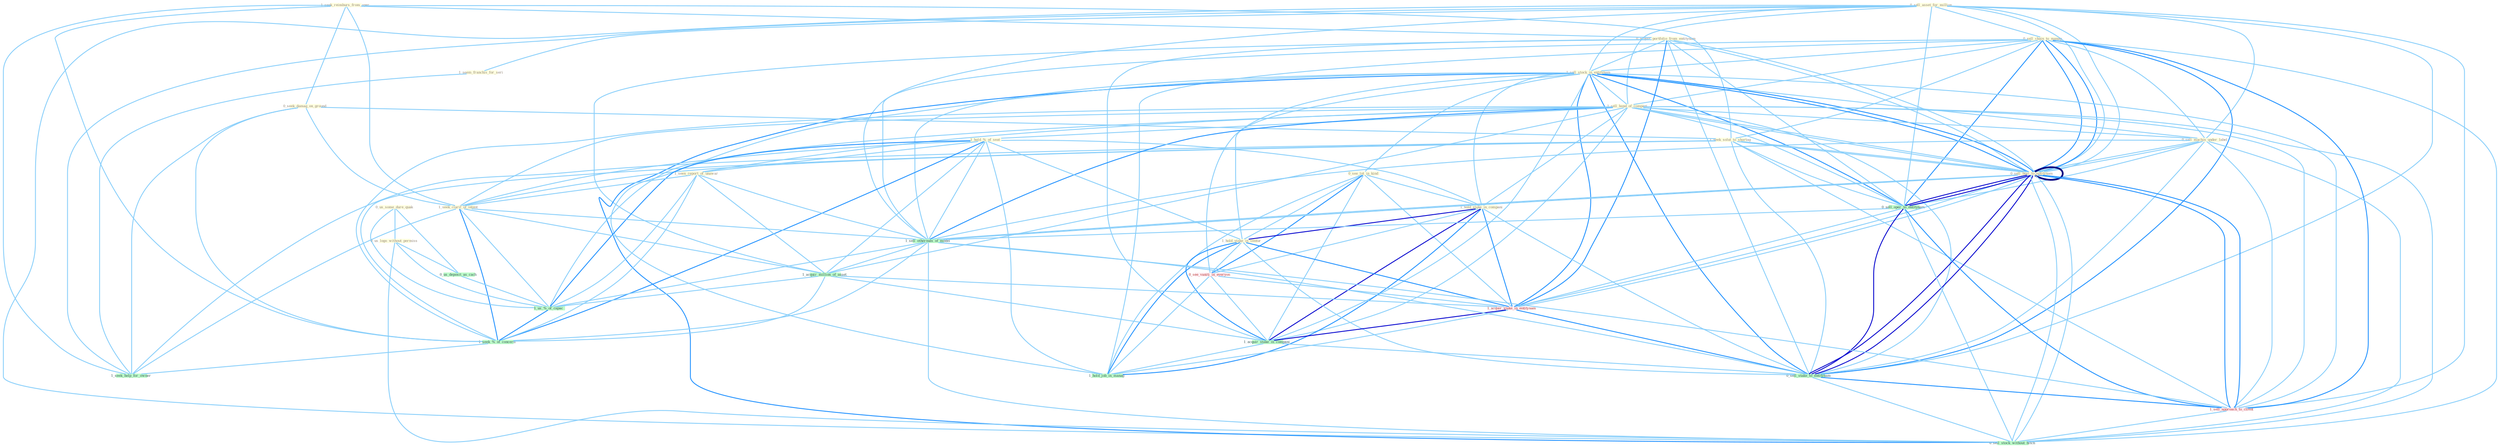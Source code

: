 Graph G{ 
    node
    [shape=polygon,style=filled,width=.5,height=.06,color="#BDFCC9",fixedsize=true,fontsize=4,
    fontcolor="#2f4f4f"];
    {node
    [color="#ffffe0", fontcolor="#8b7d6b"] "1_seek_reimburs_from_oper " "0_sell_asset_for_million " "0_seek_damag_on_ground " "0_sell_chain_to_manag " "1_seem_franchis_for_seri " "0_acquir_portfolio_from_entitynam " "1_sell_stock_in_entitynam " "1_seek_solut_to_shortag " "1_sell_bond_of_compani " "0_sell_machin_under_label " "0_see_lot_in_kind " "0_sell_busi_to_entitynam " "1_hold_%_of_seat " "0_sell_busi_to_entitynam " "1_seen_report_of_unawar " "1_seek_clarif_of_intent " "1_hold_stake_in_compani " "0_us_some_dure_quak " "0_us_logo_without_permiss " "1_hold_stake_in_ventur "}
{node [color="#fff0f5", fontcolor="#b22222"] "0_see_vaniti_in_everyon " "1_acquir_stake_in_entitynam " "1_sell_approach_to_client "}
edge [color="#B0E2FF"];

	"1_seek_reimburs_from_oper " -- "0_seek_damag_on_ground " [w="1", color="#87cefa" ];
	"1_seek_reimburs_from_oper " -- "0_acquir_portfolio_from_entitynam " [w="1", color="#87cefa" ];
	"1_seek_reimburs_from_oper " -- "1_seek_solut_to_shortag " [w="1", color="#87cefa" ];
	"1_seek_reimburs_from_oper " -- "1_seek_clarif_of_intent " [w="1", color="#87cefa" ];
	"1_seek_reimburs_from_oper " -- "1_seek_%_of_concern " [w="1", color="#87cefa" ];
	"1_seek_reimburs_from_oper " -- "1_seek_help_for_owner " [w="1", color="#87cefa" ];
	"0_sell_asset_for_million " -- "0_sell_chain_to_manag " [w="1", color="#87cefa" ];
	"0_sell_asset_for_million " -- "1_seem_franchis_for_seri " [w="1", color="#87cefa" ];
	"0_sell_asset_for_million " -- "1_sell_stock_in_entitynam " [w="1", color="#87cefa" ];
	"0_sell_asset_for_million " -- "1_sell_bond_of_compani " [w="1", color="#87cefa" ];
	"0_sell_asset_for_million " -- "0_sell_machin_under_label " [w="1", color="#87cefa" ];
	"0_sell_asset_for_million " -- "0_sell_busi_to_entitynam " [w="1", color="#87cefa" ];
	"0_sell_asset_for_million " -- "0_sell_busi_to_entitynam " [w="1", color="#87cefa" ];
	"0_sell_asset_for_million " -- "0_sell_oper_to_entitynam " [w="1", color="#87cefa" ];
	"0_sell_asset_for_million " -- "1_sell_othernum_of_model " [w="1", color="#87cefa" ];
	"0_sell_asset_for_million " -- "0_sell_stake_to_entitynam " [w="1", color="#87cefa" ];
	"0_sell_asset_for_million " -- "1_sell_approach_to_client " [w="1", color="#87cefa" ];
	"0_sell_asset_for_million " -- "0_sell_stock_without_hitch " [w="1", color="#87cefa" ];
	"0_sell_asset_for_million " -- "1_seek_help_for_owner " [w="1", color="#87cefa" ];
	"0_seek_damag_on_ground " -- "1_seek_solut_to_shortag " [w="1", color="#87cefa" ];
	"0_seek_damag_on_ground " -- "1_seek_clarif_of_intent " [w="1", color="#87cefa" ];
	"0_seek_damag_on_ground " -- "1_seek_%_of_concern " [w="1", color="#87cefa" ];
	"0_seek_damag_on_ground " -- "1_seek_help_for_owner " [w="1", color="#87cefa" ];
	"0_sell_chain_to_manag " -- "1_sell_stock_in_entitynam " [w="1", color="#87cefa" ];
	"0_sell_chain_to_manag " -- "1_seek_solut_to_shortag " [w="1", color="#87cefa" ];
	"0_sell_chain_to_manag " -- "1_sell_bond_of_compani " [w="1", color="#87cefa" ];
	"0_sell_chain_to_manag " -- "0_sell_machin_under_label " [w="1", color="#87cefa" ];
	"0_sell_chain_to_manag " -- "0_sell_busi_to_entitynam " [w="2", color="#1e90ff" , len=0.8];
	"0_sell_chain_to_manag " -- "0_sell_busi_to_entitynam " [w="2", color="#1e90ff" , len=0.8];
	"0_sell_chain_to_manag " -- "0_sell_oper_to_entitynam " [w="2", color="#1e90ff" , len=0.8];
	"0_sell_chain_to_manag " -- "1_sell_othernum_of_model " [w="1", color="#87cefa" ];
	"0_sell_chain_to_manag " -- "0_sell_stake_to_entitynam " [w="2", color="#1e90ff" , len=0.8];
	"0_sell_chain_to_manag " -- "1_sell_approach_to_client " [w="2", color="#1e90ff" , len=0.8];
	"0_sell_chain_to_manag " -- "1_hold_job_in_manag " [w="1", color="#87cefa" ];
	"0_sell_chain_to_manag " -- "0_sell_stock_without_hitch " [w="1", color="#87cefa" ];
	"1_seem_franchis_for_seri " -- "1_seek_help_for_owner " [w="1", color="#87cefa" ];
	"0_acquir_portfolio_from_entitynam " -- "1_sell_stock_in_entitynam " [w="1", color="#87cefa" ];
	"0_acquir_portfolio_from_entitynam " -- "0_sell_busi_to_entitynam " [w="1", color="#87cefa" ];
	"0_acquir_portfolio_from_entitynam " -- "0_sell_busi_to_entitynam " [w="1", color="#87cefa" ];
	"0_acquir_portfolio_from_entitynam " -- "0_sell_oper_to_entitynam " [w="1", color="#87cefa" ];
	"0_acquir_portfolio_from_entitynam " -- "1_acquir_million_of_asset " [w="1", color="#87cefa" ];
	"0_acquir_portfolio_from_entitynam " -- "1_acquir_stake_in_entitynam " [w="2", color="#1e90ff" , len=0.8];
	"0_acquir_portfolio_from_entitynam " -- "1_acquir_stake_in_compani " [w="1", color="#87cefa" ];
	"0_acquir_portfolio_from_entitynam " -- "0_sell_stake_to_entitynam " [w="1", color="#87cefa" ];
	"1_sell_stock_in_entitynam " -- "1_sell_bond_of_compani " [w="1", color="#87cefa" ];
	"1_sell_stock_in_entitynam " -- "0_sell_machin_under_label " [w="1", color="#87cefa" ];
	"1_sell_stock_in_entitynam " -- "0_see_lot_in_kind " [w="1", color="#87cefa" ];
	"1_sell_stock_in_entitynam " -- "0_sell_busi_to_entitynam " [w="2", color="#1e90ff" , len=0.8];
	"1_sell_stock_in_entitynam " -- "0_sell_busi_to_entitynam " [w="2", color="#1e90ff" , len=0.8];
	"1_sell_stock_in_entitynam " -- "1_hold_stake_in_compani " [w="1", color="#87cefa" ];
	"1_sell_stock_in_entitynam " -- "1_hold_stake_in_ventur " [w="1", color="#87cefa" ];
	"1_sell_stock_in_entitynam " -- "0_sell_oper_to_entitynam " [w="2", color="#1e90ff" , len=0.8];
	"1_sell_stock_in_entitynam " -- "1_sell_othernum_of_model " [w="1", color="#87cefa" ];
	"1_sell_stock_in_entitynam " -- "0_see_vaniti_in_everyon " [w="1", color="#87cefa" ];
	"1_sell_stock_in_entitynam " -- "1_acquir_stake_in_entitynam " [w="2", color="#1e90ff" , len=0.8];
	"1_sell_stock_in_entitynam " -- "1_acquir_stake_in_compani " [w="1", color="#87cefa" ];
	"1_sell_stock_in_entitynam " -- "0_sell_stake_to_entitynam " [w="2", color="#1e90ff" , len=0.8];
	"1_sell_stock_in_entitynam " -- "1_sell_approach_to_client " [w="1", color="#87cefa" ];
	"1_sell_stock_in_entitynam " -- "1_hold_job_in_manag " [w="1", color="#87cefa" ];
	"1_sell_stock_in_entitynam " -- "0_sell_stock_without_hitch " [w="2", color="#1e90ff" , len=0.8];
	"1_seek_solut_to_shortag " -- "0_sell_busi_to_entitynam " [w="1", color="#87cefa" ];
	"1_seek_solut_to_shortag " -- "0_sell_busi_to_entitynam " [w="1", color="#87cefa" ];
	"1_seek_solut_to_shortag " -- "1_seek_clarif_of_intent " [w="1", color="#87cefa" ];
	"1_seek_solut_to_shortag " -- "0_sell_oper_to_entitynam " [w="1", color="#87cefa" ];
	"1_seek_solut_to_shortag " -- "0_sell_stake_to_entitynam " [w="1", color="#87cefa" ];
	"1_seek_solut_to_shortag " -- "1_sell_approach_to_client " [w="1", color="#87cefa" ];
	"1_seek_solut_to_shortag " -- "1_seek_%_of_concern " [w="1", color="#87cefa" ];
	"1_seek_solut_to_shortag " -- "1_seek_help_for_owner " [w="1", color="#87cefa" ];
	"1_sell_bond_of_compani " -- "0_sell_machin_under_label " [w="1", color="#87cefa" ];
	"1_sell_bond_of_compani " -- "0_sell_busi_to_entitynam " [w="1", color="#87cefa" ];
	"1_sell_bond_of_compani " -- "1_hold_%_of_seat " [w="1", color="#87cefa" ];
	"1_sell_bond_of_compani " -- "0_sell_busi_to_entitynam " [w="1", color="#87cefa" ];
	"1_sell_bond_of_compani " -- "1_seen_report_of_unawar " [w="1", color="#87cefa" ];
	"1_sell_bond_of_compani " -- "1_seek_clarif_of_intent " [w="1", color="#87cefa" ];
	"1_sell_bond_of_compani " -- "1_hold_stake_in_compani " [w="1", color="#87cefa" ];
	"1_sell_bond_of_compani " -- "0_sell_oper_to_entitynam " [w="1", color="#87cefa" ];
	"1_sell_bond_of_compani " -- "1_sell_othernum_of_model " [w="2", color="#1e90ff" , len=0.8];
	"1_sell_bond_of_compani " -- "1_acquir_million_of_asset " [w="1", color="#87cefa" ];
	"1_sell_bond_of_compani " -- "1_acquir_stake_in_compani " [w="1", color="#87cefa" ];
	"1_sell_bond_of_compani " -- "0_sell_stake_to_entitynam " [w="1", color="#87cefa" ];
	"1_sell_bond_of_compani " -- "1_us_%_of_capac " [w="1", color="#87cefa" ];
	"1_sell_bond_of_compani " -- "1_sell_approach_to_client " [w="1", color="#87cefa" ];
	"1_sell_bond_of_compani " -- "0_sell_stock_without_hitch " [w="1", color="#87cefa" ];
	"1_sell_bond_of_compani " -- "1_seek_%_of_concern " [w="1", color="#87cefa" ];
	"0_sell_machin_under_label " -- "0_sell_busi_to_entitynam " [w="1", color="#87cefa" ];
	"0_sell_machin_under_label " -- "0_sell_busi_to_entitynam " [w="1", color="#87cefa" ];
	"0_sell_machin_under_label " -- "0_sell_oper_to_entitynam " [w="1", color="#87cefa" ];
	"0_sell_machin_under_label " -- "1_sell_othernum_of_model " [w="1", color="#87cefa" ];
	"0_sell_machin_under_label " -- "0_sell_stake_to_entitynam " [w="1", color="#87cefa" ];
	"0_sell_machin_under_label " -- "1_sell_approach_to_client " [w="1", color="#87cefa" ];
	"0_sell_machin_under_label " -- "0_sell_stock_without_hitch " [w="1", color="#87cefa" ];
	"0_see_lot_in_kind " -- "1_hold_stake_in_compani " [w="1", color="#87cefa" ];
	"0_see_lot_in_kind " -- "1_hold_stake_in_ventur " [w="1", color="#87cefa" ];
	"0_see_lot_in_kind " -- "0_see_vaniti_in_everyon " [w="2", color="#1e90ff" , len=0.8];
	"0_see_lot_in_kind " -- "1_acquir_stake_in_entitynam " [w="1", color="#87cefa" ];
	"0_see_lot_in_kind " -- "1_acquir_stake_in_compani " [w="1", color="#87cefa" ];
	"0_see_lot_in_kind " -- "1_hold_job_in_manag " [w="1", color="#87cefa" ];
	"0_sell_busi_to_entitynam " -- "0_sell_busi_to_entitynam " [w="4", style=bold, color="#000080", len=0.4];
	"0_sell_busi_to_entitynam " -- "0_sell_oper_to_entitynam " [w="3", color="#0000cd" , len=0.6];
	"0_sell_busi_to_entitynam " -- "1_sell_othernum_of_model " [w="1", color="#87cefa" ];
	"0_sell_busi_to_entitynam " -- "1_acquir_stake_in_entitynam " [w="1", color="#87cefa" ];
	"0_sell_busi_to_entitynam " -- "0_sell_stake_to_entitynam " [w="3", color="#0000cd" , len=0.6];
	"0_sell_busi_to_entitynam " -- "1_sell_approach_to_client " [w="2", color="#1e90ff" , len=0.8];
	"0_sell_busi_to_entitynam " -- "0_sell_stock_without_hitch " [w="1", color="#87cefa" ];
	"1_hold_%_of_seat " -- "1_seen_report_of_unawar " [w="1", color="#87cefa" ];
	"1_hold_%_of_seat " -- "1_seek_clarif_of_intent " [w="1", color="#87cefa" ];
	"1_hold_%_of_seat " -- "1_hold_stake_in_compani " [w="1", color="#87cefa" ];
	"1_hold_%_of_seat " -- "1_hold_stake_in_ventur " [w="1", color="#87cefa" ];
	"1_hold_%_of_seat " -- "1_sell_othernum_of_model " [w="1", color="#87cefa" ];
	"1_hold_%_of_seat " -- "1_acquir_million_of_asset " [w="1", color="#87cefa" ];
	"1_hold_%_of_seat " -- "1_us_%_of_capac " [w="2", color="#1e90ff" , len=0.8];
	"1_hold_%_of_seat " -- "1_hold_job_in_manag " [w="1", color="#87cefa" ];
	"1_hold_%_of_seat " -- "1_seek_%_of_concern " [w="2", color="#1e90ff" , len=0.8];
	"0_sell_busi_to_entitynam " -- "0_sell_oper_to_entitynam " [w="3", color="#0000cd" , len=0.6];
	"0_sell_busi_to_entitynam " -- "1_sell_othernum_of_model " [w="1", color="#87cefa" ];
	"0_sell_busi_to_entitynam " -- "1_acquir_stake_in_entitynam " [w="1", color="#87cefa" ];
	"0_sell_busi_to_entitynam " -- "0_sell_stake_to_entitynam " [w="3", color="#0000cd" , len=0.6];
	"0_sell_busi_to_entitynam " -- "1_sell_approach_to_client " [w="2", color="#1e90ff" , len=0.8];
	"0_sell_busi_to_entitynam " -- "0_sell_stock_without_hitch " [w="1", color="#87cefa" ];
	"1_seen_report_of_unawar " -- "1_seek_clarif_of_intent " [w="1", color="#87cefa" ];
	"1_seen_report_of_unawar " -- "1_sell_othernum_of_model " [w="1", color="#87cefa" ];
	"1_seen_report_of_unawar " -- "1_acquir_million_of_asset " [w="1", color="#87cefa" ];
	"1_seen_report_of_unawar " -- "1_us_%_of_capac " [w="1", color="#87cefa" ];
	"1_seen_report_of_unawar " -- "1_seek_%_of_concern " [w="1", color="#87cefa" ];
	"1_seek_clarif_of_intent " -- "1_sell_othernum_of_model " [w="1", color="#87cefa" ];
	"1_seek_clarif_of_intent " -- "1_acquir_million_of_asset " [w="1", color="#87cefa" ];
	"1_seek_clarif_of_intent " -- "1_us_%_of_capac " [w="1", color="#87cefa" ];
	"1_seek_clarif_of_intent " -- "1_seek_%_of_concern " [w="2", color="#1e90ff" , len=0.8];
	"1_seek_clarif_of_intent " -- "1_seek_help_for_owner " [w="1", color="#87cefa" ];
	"1_hold_stake_in_compani " -- "1_hold_stake_in_ventur " [w="3", color="#0000cd" , len=0.6];
	"1_hold_stake_in_compani " -- "0_see_vaniti_in_everyon " [w="1", color="#87cefa" ];
	"1_hold_stake_in_compani " -- "1_acquir_stake_in_entitynam " [w="2", color="#1e90ff" , len=0.8];
	"1_hold_stake_in_compani " -- "1_acquir_stake_in_compani " [w="3", color="#0000cd" , len=0.6];
	"1_hold_stake_in_compani " -- "0_sell_stake_to_entitynam " [w="1", color="#87cefa" ];
	"1_hold_stake_in_compani " -- "1_hold_job_in_manag " [w="2", color="#1e90ff" , len=0.8];
	"0_us_some_dure_quak " -- "0_us_logo_without_permiss " [w="1", color="#87cefa" ];
	"0_us_some_dure_quak " -- "0_us_deposit_as_cach " [w="1", color="#87cefa" ];
	"0_us_some_dure_quak " -- "1_us_%_of_capac " [w="1", color="#87cefa" ];
	"0_us_logo_without_permiss " -- "0_us_deposit_as_cach " [w="1", color="#87cefa" ];
	"0_us_logo_without_permiss " -- "1_us_%_of_capac " [w="1", color="#87cefa" ];
	"0_us_logo_without_permiss " -- "0_sell_stock_without_hitch " [w="1", color="#87cefa" ];
	"1_hold_stake_in_ventur " -- "0_see_vaniti_in_everyon " [w="1", color="#87cefa" ];
	"1_hold_stake_in_ventur " -- "1_acquir_stake_in_entitynam " [w="2", color="#1e90ff" , len=0.8];
	"1_hold_stake_in_ventur " -- "1_acquir_stake_in_compani " [w="2", color="#1e90ff" , len=0.8];
	"1_hold_stake_in_ventur " -- "0_sell_stake_to_entitynam " [w="1", color="#87cefa" ];
	"1_hold_stake_in_ventur " -- "1_hold_job_in_manag " [w="2", color="#1e90ff" , len=0.8];
	"0_sell_oper_to_entitynam " -- "1_sell_othernum_of_model " [w="1", color="#87cefa" ];
	"0_sell_oper_to_entitynam " -- "1_acquir_stake_in_entitynam " [w="1", color="#87cefa" ];
	"0_sell_oper_to_entitynam " -- "0_sell_stake_to_entitynam " [w="3", color="#0000cd" , len=0.6];
	"0_sell_oper_to_entitynam " -- "1_sell_approach_to_client " [w="2", color="#1e90ff" , len=0.8];
	"0_sell_oper_to_entitynam " -- "0_sell_stock_without_hitch " [w="1", color="#87cefa" ];
	"1_sell_othernum_of_model " -- "1_acquir_million_of_asset " [w="1", color="#87cefa" ];
	"1_sell_othernum_of_model " -- "0_sell_stake_to_entitynam " [w="1", color="#87cefa" ];
	"1_sell_othernum_of_model " -- "1_us_%_of_capac " [w="1", color="#87cefa" ];
	"1_sell_othernum_of_model " -- "1_sell_approach_to_client " [w="1", color="#87cefa" ];
	"1_sell_othernum_of_model " -- "0_sell_stock_without_hitch " [w="1", color="#87cefa" ];
	"1_sell_othernum_of_model " -- "1_seek_%_of_concern " [w="1", color="#87cefa" ];
	"0_see_vaniti_in_everyon " -- "1_acquir_stake_in_entitynam " [w="1", color="#87cefa" ];
	"0_see_vaniti_in_everyon " -- "1_acquir_stake_in_compani " [w="1", color="#87cefa" ];
	"0_see_vaniti_in_everyon " -- "1_hold_job_in_manag " [w="1", color="#87cefa" ];
	"1_acquir_million_of_asset " -- "1_acquir_stake_in_entitynam " [w="1", color="#87cefa" ];
	"1_acquir_million_of_asset " -- "1_acquir_stake_in_compani " [w="1", color="#87cefa" ];
	"1_acquir_million_of_asset " -- "1_us_%_of_capac " [w="1", color="#87cefa" ];
	"1_acquir_million_of_asset " -- "1_seek_%_of_concern " [w="1", color="#87cefa" ];
	"0_us_deposit_as_cach " -- "1_us_%_of_capac " [w="1", color="#87cefa" ];
	"1_acquir_stake_in_entitynam " -- "1_acquir_stake_in_compani " [w="3", color="#0000cd" , len=0.6];
	"1_acquir_stake_in_entitynam " -- "0_sell_stake_to_entitynam " [w="2", color="#1e90ff" , len=0.8];
	"1_acquir_stake_in_entitynam " -- "1_hold_job_in_manag " [w="1", color="#87cefa" ];
	"1_acquir_stake_in_compani " -- "0_sell_stake_to_entitynam " [w="1", color="#87cefa" ];
	"1_acquir_stake_in_compani " -- "1_hold_job_in_manag " [w="1", color="#87cefa" ];
	"0_sell_stake_to_entitynam " -- "1_sell_approach_to_client " [w="2", color="#1e90ff" , len=0.8];
	"0_sell_stake_to_entitynam " -- "0_sell_stock_without_hitch " [w="1", color="#87cefa" ];
	"1_us_%_of_capac " -- "1_seek_%_of_concern " [w="2", color="#1e90ff" , len=0.8];
	"1_sell_approach_to_client " -- "0_sell_stock_without_hitch " [w="1", color="#87cefa" ];
	"1_seek_%_of_concern " -- "1_seek_help_for_owner " [w="1", color="#87cefa" ];
}